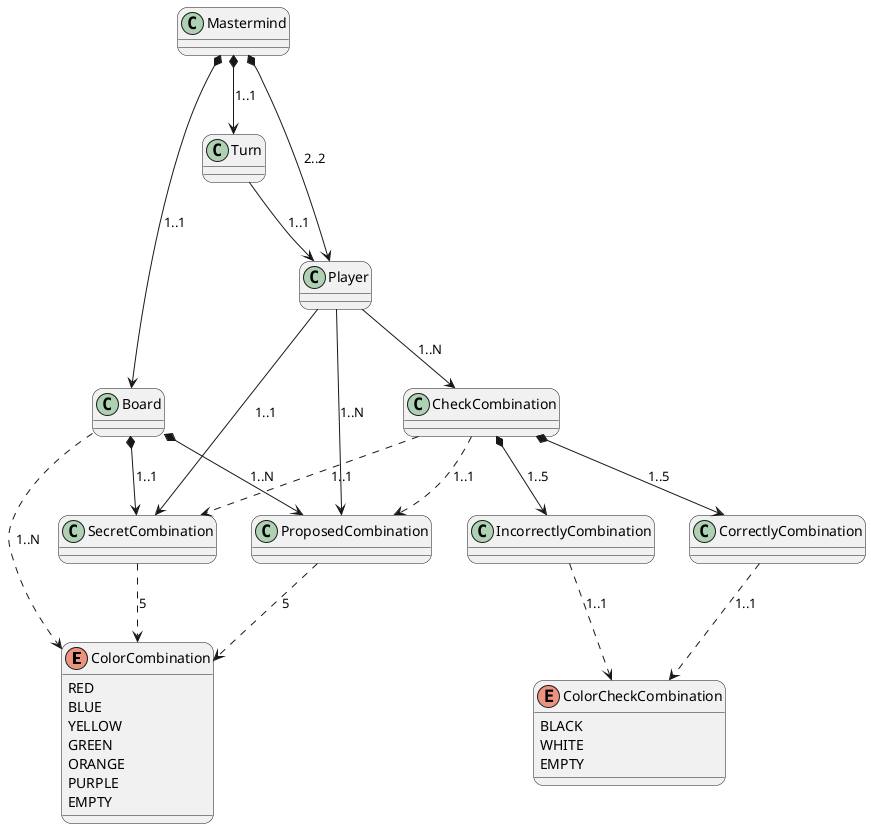 @startuml
skinparam roundcorner 20

!define ONE_TO_ONE 1..1
!define TWO_TO_TWO 2..2
!define ONE_TO_MANY 1..N
!define ONE_TO_FIVE 1..5

!define compositionRelation(all, part, cardinality) all *--> part: cardinality
!define associationRelation(client, server, cardinality) client --> server: cardinality
!define aggregationRelation(whole, part, cardinality) whole o--> part: cardinality
!define useRelation(user, used, cardinality) user ..> used: cardinality
!define inheritanceRelation(child, parent, cardinality) child <|-- parent: cardinality

enum ColorCombination {
  RED
  BLUE
  YELLOW
  GREEN
  ORANGE
  PURPLE
  EMPTY
}

enum ColorCheckCombination {
   BLACK
   WHITE
   EMPTY
}


compositionRelation(Mastermind, Board, ONE_TO_ONE)
compositionRelation(Mastermind, Turn, ONE_TO_ONE)
associationRelation(Turn, Player, ONE_TO_ONE)
compositionRelation(Mastermind, Player, TWO_TO_TWO)
useRelation(Board, ColorCombination, ONE_TO_MANY)
compositionRelation(Board, SecretCombination, ONE_TO_ONE)
compositionRelation(Board, ProposedCombination, ONE_TO_MANY)
associationRelation(Player, ProposedCombination, ONE_TO_MANY)
associationRelation(Player, SecretCombination, ONE_TO_ONE)
useRelation(SecretCombination, ColorCombination, 5)
useRelation(ProposedCombination, ColorCombination, 5)
associationRelation(Player, CheckCombination, ONE_TO_MANY)
useRelation(CheckCombination, SecretCombination, ONE_TO_ONE)
useRelation(CheckCombination, ProposedCombination, ONE_TO_ONE)
compositionRelation(CheckCombination, CorrectlyCombination, ONE_TO_FIVE)
compositionRelation(CheckCombination, IncorrectlyCombination, ONE_TO_FIVE)
useRelation(CorrectlyCombination, ColorCheckCombination, ONE_TO_ONE)
useRelation(IncorrectlyCombination, ColorCheckCombination, ONE_TO_ONE)
@enduml